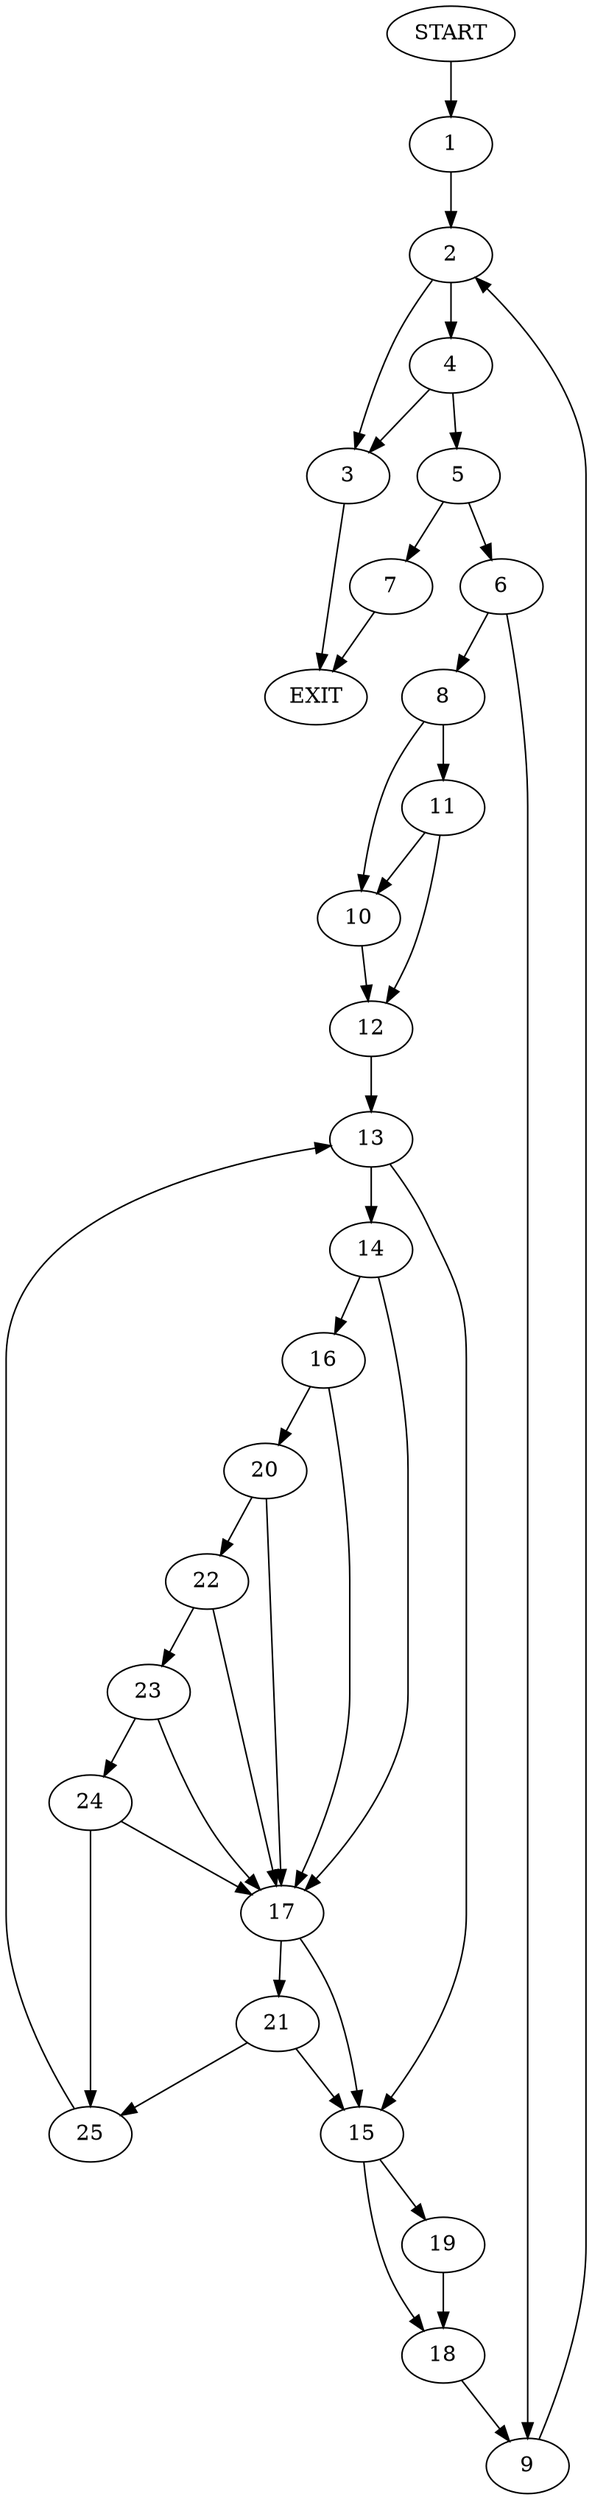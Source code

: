digraph {
0 [label="START"]
26 [label="EXIT"]
0 -> 1
1 -> 2
2 -> 3
2 -> 4
3 -> 26
4 -> 3
4 -> 5
5 -> 6
5 -> 7
6 -> 8
6 -> 9
7 -> 26
8 -> 10
8 -> 11
9 -> 2
11 -> 12
11 -> 10
10 -> 12
12 -> 13
13 -> 14
13 -> 15
14 -> 16
14 -> 17
15 -> 18
15 -> 19
16 -> 17
16 -> 20
17 -> 21
17 -> 15
20 -> 17
20 -> 22
22 -> 23
22 -> 17
23 -> 24
23 -> 17
24 -> 25
24 -> 17
25 -> 13
21 -> 25
21 -> 15
18 -> 9
19 -> 18
}
